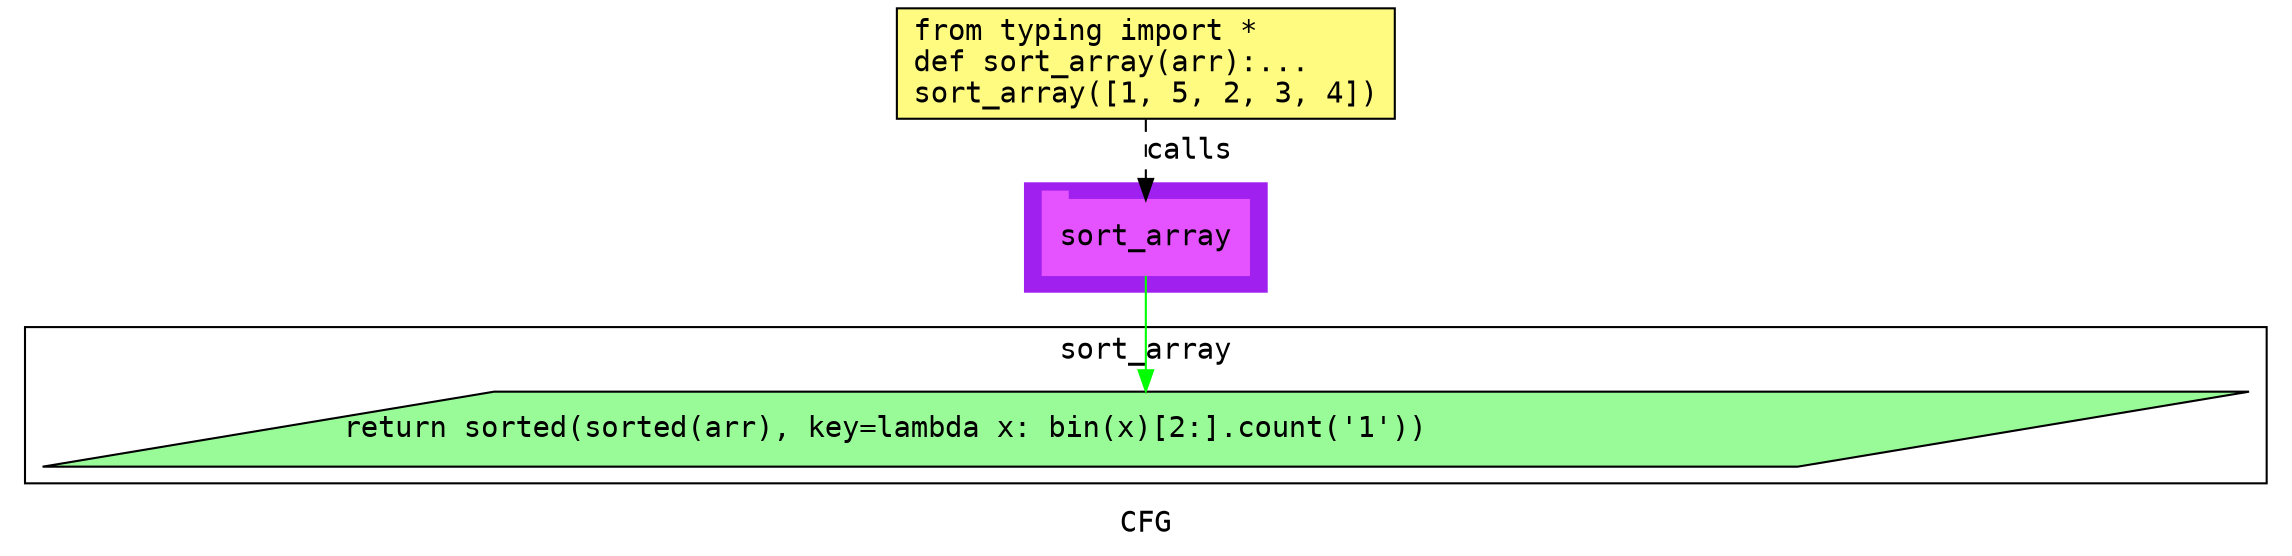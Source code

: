 digraph cluster266CFG {
	graph [bb="0,0,1054,259",
		compound=True,
		fontname="DejaVu Sans Mono",
		label=CFG,
		lheight=0.21,
		lp="527,11.5",
		lwidth=0.35,
		pack=False,
		rankdir=TB,
		ranksep=0.02
	];
	node [fontname="DejaVu Sans Mono",
		label="\N"
	];
	edge [fontname="DejaVu Sans Mono"];
	subgraph cluster_1 {
		graph [bb="469,123,585,175",
			color=purple,
			compound=true,
			fontname="DejaVu Sans Mono",
			label="",
			rankdir=TB,
			ranksep=0.02,
			shape=tab,
			style=filled
		];
		node [fontname="DejaVu Sans Mono"];
		edge [fontname="DejaVu Sans Mono"];
		6	[color="#E552FF",
			height=0.5,
			label=sort_array,
			linenum="[5]",
			pos="527,149",
			shape=tab,
			style=filled,
			width=1.375];
	}
	subgraph cluster4sort_array {
		graph [bb="8,31,1046,106",
			compound=True,
			fontname="DejaVu Sans Mono",
			label=sort_array,
			lheight=0.21,
			lp="527,94.5",
			lwidth=1.15,
			pack=False,
			rankdir=TB,
			ranksep=0.02
		];
		node [fontname="DejaVu Sans Mono"];
		edge [fontname="DejaVu Sans Mono"];
		3	[fillcolor="#98fb98",
			height=0.5,
			label="return sorted(sorted(arr), key=lambda x: bin(x)[2:].count('1'))\l",
			linenum="[3]",
			pos="527,57",
			shape=parallelogram,
			style="filled,solid",
			width=14.188];
	}
	1	[fillcolor="#FFFB81",
		height=0.73611,
		label="from typing import *\ldef sort_array(arr):...\lsort_array([1, 5, 2, 3, 4])\l",
		linenum="[1]",
		pos="527,232.5",
		shape=rectangle,
		style="filled,solid",
		width=3.3194];
	1 -> 6	[label=calls,
		lp="548,190.5",
		pos="e,527,167.13 527,205.71 527,196.66 527,186.47 527,177.3",
		style=dashed];
	6 -> 3	[color=green,
		pos="e,527,75.3 527,130.65 527,117.82 527,100.11 527,85.381"];
}
